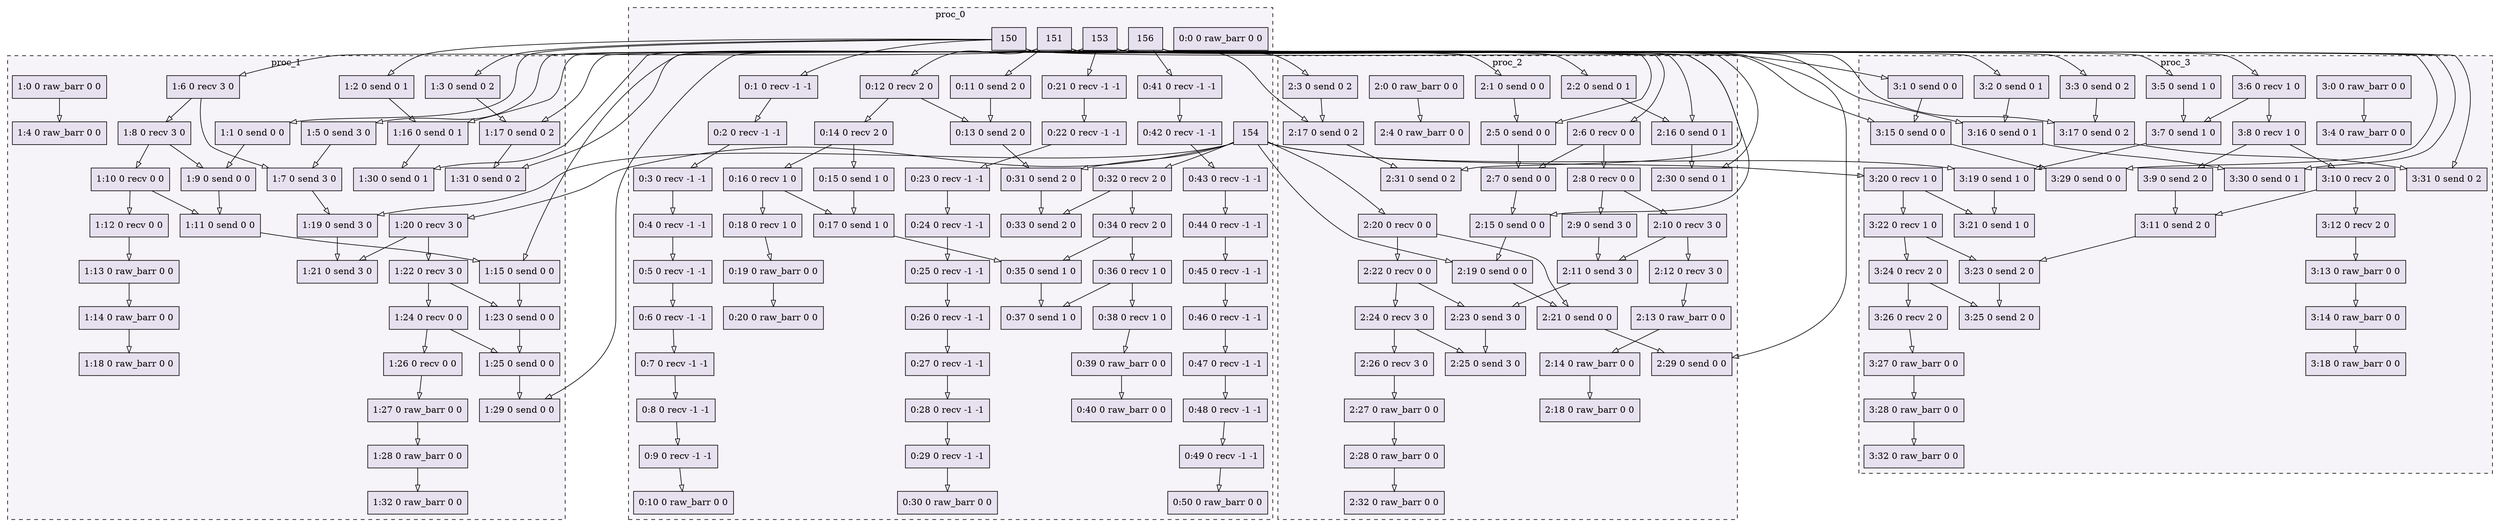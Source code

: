 digraph{node[shape=record style=filled colorscheme=purd9 fillcolor=2];subgraph cluster0{style=dashed;colorscheme=purd9;bgcolor=1;edge[arrowhead=empty];label=proc_0;0[label="0:0 0 raw_barr 0 0"];1[label="0:1 0 recv -1 -1"];2[label="0:2 0 recv -1 -1"];3[label="0:3 0 recv -1 -1"];4[label="0:4 0 recv -1 -1"];5[label="0:5 0 recv -1 -1"];6[label="0:6 0 recv -1 -1"];7[label="0:7 0 recv -1 -1"];8[label="0:8 0 recv -1 -1"];9[label="0:9 0 recv -1 -1"];10[label="0:10 0 raw_barr 0 0"];11[label="0:11 0 send 2 0"];12[label="0:12 0 recv 2 0"];13[label="0:13 0 send 2 0"];14[label="0:14 0 recv 2 0"];15[label="0:15 0 send 1 0"];16[label="0:16 0 recv 1 0"];17[label="0:17 0 send 1 0"];18[label="0:18 0 recv 1 0"];19[label="0:19 0 raw_barr 0 0"];20[label="0:20 0 raw_barr 0 0"];21[label="0:21 0 recv -1 -1"];22[label="0:22 0 recv -1 -1"];23[label="0:23 0 recv -1 -1"];24[label="0:24 0 recv -1 -1"];25[label="0:25 0 recv -1 -1"];26[label="0:26 0 recv -1 -1"];27[label="0:27 0 recv -1 -1"];28[label="0:28 0 recv -1 -1"];29[label="0:29 0 recv -1 -1"];30[label="0:30 0 raw_barr 0 0"];31[label="0:31 0 send 2 0"];32[label="0:32 0 recv 2 0"];33[label="0:33 0 send 2 0"];34[label="0:34 0 recv 2 0"];35[label="0:35 0 send 1 0"];36[label="0:36 0 recv 1 0"];37[label="0:37 0 send 1 0"];38[label="0:38 0 recv 1 0"];39[label="0:39 0 raw_barr 0 0"];40[label="0:40 0 raw_barr 0 0"];41[label="0:41 0 recv -1 -1"];42[label="0:42 0 recv -1 -1"];43[label="0:43 0 recv -1 -1"];44[label="0:44 0 recv -1 -1"];45[label="0:45 0 recv -1 -1"];46[label="0:46 0 recv -1 -1"];47[label="0:47 0 recv -1 -1"];48[label="0:48 0 recv -1 -1"];49[label="0:49 0 recv -1 -1"];50[label="0:50 0 raw_barr 0 0"];150->1;1->2;2->3;3->4;4->5;5->6;6->7;7->8;8->9;9->10;151->11;151->12;12->13;11->13;12->14;14->15;14->16;16->17;15->17;16->18;18->19;19->20;153->21;21->22;22->23;23->24;24->25;25->26;26->27;27->28;28->29;29->30;154->31;13->31;154->32;32->33;31->33;32->34;34->35;17->35;34->36;36->37;35->37;36->38;38->39;39->40;156->41;41->42;42->43;43->44;44->45;45->46;46->47;47->48;48->49;49->50;}subgraph cluster1{style=dashed;colorscheme=purd9;bgcolor=1;edge[arrowhead=empty];label=proc_1;51[label="1:0 0 raw_barr 0 0"];52[label="1:1 0 send 0 0"];53[label="1:2 0 send 0 1"];54[label="1:3 0 send 0 2"];55[label="1:4 0 raw_barr 0 0"];56[label="1:5 0 send 3 0"];57[label="1:6 0 recv 3 0"];58[label="1:7 0 send 3 0"];59[label="1:8 0 recv 3 0"];60[label="1:9 0 send 0 0"];61[label="1:10 0 recv 0 0"];62[label="1:11 0 send 0 0"];63[label="1:12 0 recv 0 0"];64[label="1:13 0 raw_barr 0 0"];65[label="1:14 0 raw_barr 0 0"];66[label="1:15 0 send 0 0"];67[label="1:16 0 send 0 1"];68[label="1:17 0 send 0 2"];69[label="1:18 0 raw_barr 0 0"];70[label="1:19 0 send 3 0"];71[label="1:20 0 recv 3 0"];72[label="1:21 0 send 3 0"];73[label="1:22 0 recv 3 0"];74[label="1:23 0 send 0 0"];75[label="1:24 0 recv 0 0"];76[label="1:25 0 send 0 0"];77[label="1:26 0 recv 0 0"];78[label="1:27 0 raw_barr 0 0"];79[label="1:28 0 raw_barr 0 0"];80[label="1:29 0 send 0 0"];81[label="1:30 0 send 0 1"];82[label="1:31 0 send 0 2"];83[label="1:32 0 raw_barr 0 0"];150->52;150->53;150->54;51->55;151->56;151->57;57->58;56->58;57->59;59->60;52->60;59->61;61->62;60->62;61->63;63->64;64->65;153->66;62->66;153->67;53->67;153->68;54->68;65->69;154->70;58->70;154->71;71->72;70->72;71->73;73->74;66->74;73->75;75->76;74->76;75->77;77->78;78->79;156->80;76->80;156->81;67->81;156->82;68->82;79->83;}subgraph cluster2{style=dashed;colorscheme=purd9;bgcolor=1;edge[arrowhead=empty];label=proc_2;84[label="2:0 0 raw_barr 0 0"];85[label="2:1 0 send 0 0"];86[label="2:2 0 send 0 1"];87[label="2:3 0 send 0 2"];88[label="2:4 0 raw_barr 0 0"];89[label="2:5 0 send 0 0"];90[label="2:6 0 recv 0 0"];91[label="2:7 0 send 0 0"];92[label="2:8 0 recv 0 0"];93[label="2:9 0 send 3 0"];94[label="2:10 0 recv 3 0"];95[label="2:11 0 send 3 0"];96[label="2:12 0 recv 3 0"];97[label="2:13 0 raw_barr 0 0"];98[label="2:14 0 raw_barr 0 0"];99[label="2:15 0 send 0 0"];100[label="2:16 0 send 0 1"];101[label="2:17 0 send 0 2"];102[label="2:18 0 raw_barr 0 0"];103[label="2:19 0 send 0 0"];104[label="2:20 0 recv 0 0"];105[label="2:21 0 send 0 0"];106[label="2:22 0 recv 0 0"];107[label="2:23 0 send 3 0"];108[label="2:24 0 recv 3 0"];109[label="2:25 0 send 3 0"];110[label="2:26 0 recv 3 0"];111[label="2:27 0 raw_barr 0 0"];112[label="2:28 0 raw_barr 0 0"];113[label="2:29 0 send 0 0"];114[label="2:30 0 send 0 1"];115[label="2:31 0 send 0 2"];116[label="2:32 0 raw_barr 0 0"];150->85;150->86;150->87;84->88;151->89;85->89;151->90;90->91;89->91;90->92;92->93;92->94;94->95;93->95;94->96;96->97;97->98;153->99;91->99;153->100;86->100;153->101;87->101;98->102;154->103;99->103;154->104;104->105;103->105;104->106;106->107;95->107;106->108;108->109;107->109;108->110;110->111;111->112;156->113;105->113;156->114;100->114;156->115;101->115;112->116;}subgraph cluster3{style=dashed;colorscheme=purd9;bgcolor=1;edge[arrowhead=empty];label=proc_3;117[label="3:0 0 raw_barr 0 0"];118[label="3:1 0 send 0 0"];119[label="3:2 0 send 0 1"];120[label="3:3 0 send 0 2"];121[label="3:4 0 raw_barr 0 0"];122[label="3:5 0 send 1 0"];123[label="3:6 0 recv 1 0"];124[label="3:7 0 send 1 0"];125[label="3:8 0 recv 1 0"];126[label="3:9 0 send 2 0"];127[label="3:10 0 recv 2 0"];128[label="3:11 0 send 2 0"];129[label="3:12 0 recv 2 0"];130[label="3:13 0 raw_barr 0 0"];131[label="3:14 0 raw_barr 0 0"];132[label="3:15 0 send 0 0"];133[label="3:16 0 send 0 1"];134[label="3:17 0 send 0 2"];135[label="3:18 0 raw_barr 0 0"];136[label="3:19 0 send 1 0"];137[label="3:20 0 recv 1 0"];138[label="3:21 0 send 1 0"];139[label="3:22 0 recv 1 0"];140[label="3:23 0 send 2 0"];141[label="3:24 0 recv 2 0"];142[label="3:25 0 send 2 0"];143[label="3:26 0 recv 2 0"];144[label="3:27 0 raw_barr 0 0"];145[label="3:28 0 raw_barr 0 0"];146[label="3:29 0 send 0 0"];147[label="3:30 0 send 0 1"];148[label="3:31 0 send 0 2"];149[label="3:32 0 raw_barr 0 0"];150->118;150->119;150->120;117->121;151->122;151->123;123->124;122->124;123->125;125->126;125->127;127->128;126->128;127->129;129->130;130->131;153->132;118->132;153->133;119->133;153->134;120->134;131->135;154->136;124->136;154->137;137->138;136->138;137->139;139->140;128->140;139->141;141->142;140->142;141->143;143->144;144->145;156->146;132->146;156->147;133->147;156->148;134->148;145->149;}}